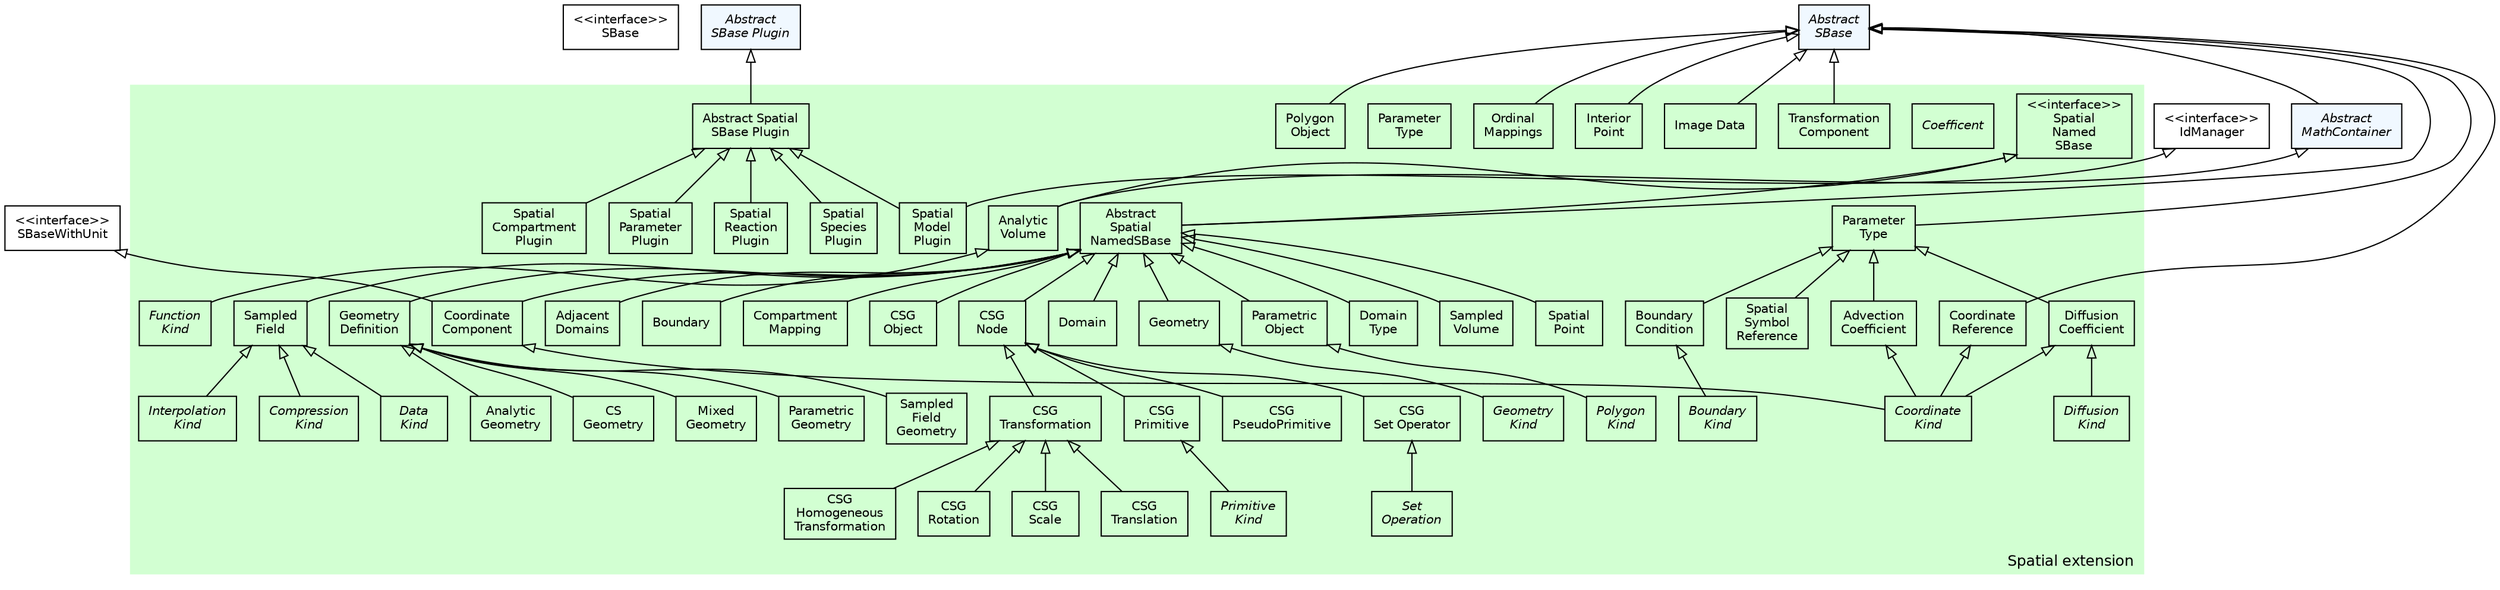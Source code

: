 #!/usr/local/bin/dot
#
# dot -Tpdf type_hierarchy.dot -otype_hierarchy.pdf && acroread type_hierarchy.pdf &
# dot -Tpng type_hierarchy.dot -otype_hierarchy.png
#
# $Id$
# $URL$
# $Rev$

/*
 * Overview of the spatial extension type hierarchy
 */
 
strict digraph G{

	 nodesep=0.25;
 	ranksep=0.5;

	 edge [
	   fontname="Helvetica",
	   fontsize=10,
 	  labelfontname="Helvetica",
	   labelfontsize=10
	 ];
	 node [
	   fontname="Helvetica",
	   fontsize=10,
	   shape=box
 	];
 	
 	/*
 	 * Interfaces
 	 */
 	
 	SBase                                    [label="<<interface>>\nSBase"];
 	SBaseWithUnit                            [label="<<interface>>\nSBaseWithUnit"];
 	IdManager			                     [label="<<interface>>\nIdManager"];
   	
  /*
   * Abstract data types
   */
 	AbstractSBasePlugin                      [label=<<font face="Helvetica-Oblique">Abstract<br/>SBase Plugin</font>>, style="filled", fillcolor="#F0F8FF"]; 	
 	AbstractSBase                            [label=<<font face="Helvetica-Oblique">Abstract<br/>SBase</font>>, style="filled", fillcolor="#F0F8FF"];
 	AbstractMathContainer                    [label=<<font face="Helvetica-Oblique">Abstract<br/>MathContainer</font>>, style="filled", fillcolor="#F0F8FF"];
  
  /*
   * The spatial extension
   */
   
  subgraph clusterSpatial {
    fontname="Helvetica";
    fontsize=12;
    style="filled";
    fillcolor="#d2ffd2"
    color="#ffffff"
    label="Spatial extension";
    labelloc=b;
    labeljust=r;

    // Interfaces
    SpatialNamedSBase                        	  [label="<<interface>>\nSpatial\nNamed\nSBase"];

    // Enums

    // Abstract data types
    CoordinateKind                          	  [label=<<font face="Helvetica-Oblique">Coordinate<br/>Kind</font>>];
    Coefficient                                   [label=<<font face="Helvetica-Oblique">Coefficent</font>>];
    DataKind                           			  [label=<<font face="Helvetica-Oblique">Compression<br/>Kind</font>>];
    CompressionKind                           	  [label=<<font face="Helvetica-Oblique">Data<br/>Kind</font>>];
    InterpolationKind                             [label=<<font face="Helvetica-Oblique">Interpolation<br/>Kind</font>>];
    PolygonKind                           		  [label=<<font face="Helvetica-Oblique">Polygon<br/>Kind</font>>];
    GeometryKind                           	 	  [label=<<font face="Helvetica-Oblique">Geometry<br/>Kind</font>>];
    DiffusionKind                           	  [label=<<font face="Helvetica-Oblique">Diffusion<br/>Kind</font>>];
    SetOperation                           		  [label=<<font face="Helvetica-Oblique">Set<br/>Operation</font>>];
    PrimitiveKind                           	  [label=<<font face="Helvetica-Oblique">Primitive<br/>Kind</font>>];
    BoundaryKind                           		  [label=<<font face="Helvetica-Oblique">Boundary<br/>Kind</font>>];
    FunctionKind                           		  [label=<<font face="Helvetica-Oblique">Function<br/>Kind</font>>];
        
    // Objects
    AbstractSpatialNamedSBase                     [label="Abstract\nSpatial\nNamedSBase"];    
    AbstractSpatialSBasePlugin					  [label="Abstract Spatial\nSBase Plugin"];
    AdjacentDomains                               [label="Adjacent\nDomains"];  
    AdvectionCoefficient                          [label="Advection\nCoefficient"];
    ParameterType                          		  [label="Parameter\nType"];
    AnalyticGeometry                              [label="Analytic\nGeometry"];
    GeometryDefinition                            [label="Geometry\nDefinition"];
    AnalyticVolume                                [label="Analytic\nVolume"];
    Boundary                                      [label="Boundary"];
    BoundaryCondition                             [label="Boundary\nCondition"];
    CompartmentMapping                            [label="Compartment\nMapping"];
    CoordinateComponent                           [label="Coordinate\nComponent"];
    CoordinateReference                           [label="Coordinate\nReference"];
    CSGeometry                                    [label="CS\nGeometry"];
    CSGHomogeneousTransformation                  [label="CSG\nHomogeneous\nTransformation"];
    CSGTransformation                             [label="CSG\nTransformation"];
    CSGNode                                       [label="CSG\nNode"];
    CSGObject                                     [label="CSG\nObject"];
    CSGPrimitive                                  [label="CSG\nPrimitive"];
    CSGPseudoPrimitive                            [label="CSG\nPseudoPrimitive"];
    CSGRotation                                   [label="CSG\nRotation"];
    CSGScale                                      [label="CSG\nScale"];
    CSGSetOperator                                [label="CSG\nSet Operator"];
	CSGTranslation                                [label="CSG\nTranslation"];
    DiffusionCoefficient                          [label="Diffusion\nCoefficient"];
    Domain                                        [label="Domain"];
    DomainType                                    [label="Domain\nType"];
    Geometry                                      [label="Geometry"];
    GeometryDefinition                            [label="Geometry\nDefinition"];
    ImageData                                     [label="Image Data"];
    InteriorPoint                                 [label="Interior\nPoint"];
    MixedGeometry                                 [label="Mixed\nGeometry"];
    OrdinalMapping	                              [label="Ordinal\nMappings"];
    ParamaterType                                 [label="Parameter\nType"];
    ParametricGeometry                            [label="Parametric\nGeometry"];
    ParametricObject                              [label="Parametric\nObject"];
    PolygonObject                                 [label="Polygon\nObject"];
    SampledField                                  [label="Sampled\nField"];
    SampledFieldGeometry                          [label="Sampled\nField\nGeometry"];
    SampledVolume                                 [label="Sampled\nVolume"];
    SpatialCompartmentPlugin                      [label="Spatial\nCompartment\nPlugin"];
    SpatialModelPlugin                            [label="Spatial\nModel\nPlugin"];
    SpatialParameterPlugin                        [label="Spatial\nParameter\nPlugin"];
    SpatialPoint                                  [label="Spatial\nPoint"];
    SpatialReactionPlugin                         [label="Spatial\nReaction\nPlugin"];
    SpatialSpeciesPlugin                          [label="Spatial\nSpecies\nPlugin"];
    SpatialSymbolReference                        [label="Spatial\nSymbol\nReference"];
    TransformationComponent                       [label="Transformation\nComponent"];
      
    /*
     * Inheritance graph
     */
     SpatialNamedSBase                -> AbstractSpatialNamedSBase      [dir=back,arrowtail=empty];
     AbstractSpatialNamedSBase        -> AdjacentDomains      [dir=back,arrowtail=empty];
     ParameterType        -> AdvectionCoefficient      [dir=back,arrowtail=empty];
     GeometryDefinition         -> AnalyticGeometry          [dir=back,arrowtail=empty];
     AbstractSpatialNamedSBase    -> GeometryDefinition        [dir=back,arrowtail=empty];
     SpatialNamedSBase	->	AnalyticVolume      [dir=back,arrowtail=empty];
     AbstractSpatialNamedSBase        -> Boundary      [dir=back,arrowtail=empty];
     ParameterType        -> BoundaryCondition      [dir=back,arrowtail=empty];
     AbstractSpatialNamedSBase        -> CompartmentMapping      [dir=back,arrowtail=empty];
     AbstractSpatialNamedSBase        -> CoordinateComponent      [dir=back,arrowtail=empty];
     GeometryDefinition         -> CSGeometry                [dir=back,arrowtail=empty];
     CSGTransformation -> CSGHomogeneousTransformation      [dir=back,arrowtail=empty];
     CSGNode -> CSGTransformation      [dir=back,arrowtail=empty];
     AbstractSpatialNamedSBase        -> CSGNode      [dir=back,arrowtail=empty];
     AbstractSpatialNamedSBase        -> CSGObject      [dir=back,arrowtail=empty];
     CSGNode -> CSGPrimitive      [dir=back,arrowtail=empty];
     CSGNode -> CSGPseudoPrimitive      [dir=back,arrowtail=empty];
     CSGTransformation -> CSGRotation      [dir=back,arrowtail=empty];
     CSGTransformation -> CSGScale      [dir=back,arrowtail=empty];
     CSGNode -> CSGSetOperator      [dir=back,arrowtail=empty];
     CSGTransformation -> CSGTranslation      [dir=back,arrowtail=empty];
     ParameterType        -> DiffusionCoefficient      [dir=back,arrowtail=empty];
     AbstractSpatialNamedSBase        -> Domain      [dir=back,arrowtail=empty];
     AbstractSpatialNamedSBase        -> DomainType      [dir=back,arrowtail=empty];
     AbstractSpatialNamedSBase        -> Geometry      [dir=back,arrowtail=empty];
     AbstractSpatialNamedSBase        -> GeometryDefinition      [dir=back,arrowtail=empty];
     GeometryDefinition         -> MixedGeometry          [dir=back,arrowtail=empty];
     GeometryDefinition         -> ParametricGeometry        [dir=back,arrowtail=empty];
     AbstractSpatialNamedSBase         -> ParametricObject        [dir=back,arrowtail=empty];
     AbstractSpatialNamedSBase         -> SampledField        [dir=back,arrowtail=empty];
     GeometryDefinition         -> SampledFieldGeometry      [dir=back,arrowtail=empty];
     AbstractSpatialNamedSBase         -> SampledVolume        [dir=back,arrowtail=empty];
     AbstractSpatialSBasePlugin         -> SpatialCompartmentPlugin        [dir=back,arrowtail=empty];
     AbstractSpatialSBasePlugin         -> SpatialModelPlugin        [dir=back,arrowtail=empty];
     AbstractSpatialSBasePlugin         -> SpatialParameterPlugin        [dir=back,arrowtail=empty];
     AbstractSpatialNamedSBase         -> SpatialPoint        [dir=back,arrowtail=empty];
     AbstractSpatialSBasePlugin         -> SpatialReactionPlugin        [dir=back,arrowtail=empty];
     AbstractSpatialSBasePlugin         -> SpatialSpeciesPlugin        [dir=back,arrowtail=empty];
     ParameterType        -> SpatialSymbolReference      [dir=back,arrowtail=empty];
     SampledField        -> CompressionKind      [dir=back,arrowtail=empty];
     SampledField        -> DataKind      [dir=back,arrowtail=empty];
     SampledField        -> InterpolationKind      [dir=back,arrowtail=empty];
     ParametricObject        -> PolygonKind      [dir=back,arrowtail=empty];
     Geometry         -> GeometryKind          [dir=back,arrowtail=empty];
     DiffusionCoefficient         -> DiffusionKind          [dir=back,arrowtail=empty];
     CSGSetOperator         -> SetOperation          [dir=back,arrowtail=empty];
     CSGPrimitive         -> PrimitiveKind          [dir=back,arrowtail=empty];
     AdvectionCoefficient         -> CoordinateKind          [dir=back,arrowtail=empty];
     CoordinateComponent         -> CoordinateKind          [dir=back,arrowtail=empty];
     CoordinateReference         -> CoordinateKind          [dir=back,arrowtail=empty];
     DiffusionCoefficient         -> CoordinateKind          [dir=back,arrowtail=empty];
     BoundaryCondition         -> BoundaryKind          [dir=back,arrowtail=empty];
     AnalyticVolume         -> FunctionKind          [dir=back,arrowtail=empty];


  }
  
  /*********************
   * Inheritance graph *
   *********************/

  AbstractSBase         -> AbstractSpatialNamedSBase     [dir=back,arrowtail=empty];
  AbstractSBasePlugin         -> AbstractSpatialSBasePlugin     [dir=back,arrowtail=empty];
  AbstractSBase         -> ParameterType     [dir=back,arrowtail=empty];
  AbstractMathContainer -> AnalyticVolume            [dir=back,arrowtail=empty];
  SBaseWithUnit -> CoordinateComponent            [dir=back,arrowtail=empty];
  AbstractSBase         -> CoordinateReference     [dir=back,arrowtail=empty];
  AbstractSBase         -> AbstractMathContainer     [dir=back,arrowtail=empty];
  AbstractSBase         -> ImageData                  [dir=back,arrowtail=empty];
  AbstractSBase         -> InteriorPoint                  [dir=back,arrowtail=empty];
  AbstractSBase         -> OrdinalMapping                  [dir=back,arrowtail=empty];
  AbstractSBase         -> ParameterType                  [dir=back,arrowtail=empty];
  AbstractSBase         -> PolygonObject           [dir=back,arrowtail=empty];
  IdManager				-> SpatialModelPlugin		 [dir=back,arrowtail=empty];
  AbstractSBase         -> TransformationComponent           [dir=back,arrowtail=empty];

}
